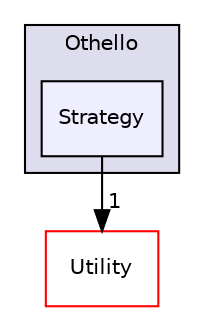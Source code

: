 digraph "/Users/itoutomohiko/Documents/SourceTree/OthelloTest/Othello/Strategy" {
  compound=true
  node [ fontsize="10", fontname="Helvetica"];
  edge [ labelfontsize="10", labelfontname="Helvetica"];
  subgraph clusterdir_e036d5bcb7286741379924190fa1a3a0 {
    graph [ bgcolor="#ddddee", pencolor="black", label="Othello" fontname="Helvetica", fontsize="10", URL="dir_e036d5bcb7286741379924190fa1a3a0.html"]
  dir_481956d4e67753b5bdef1daba9617c13 [shape=box, label="Strategy", style="filled", fillcolor="#eeeeff", pencolor="black", URL="dir_481956d4e67753b5bdef1daba9617c13.html"];
  }
  dir_efb4715db9a71e22aea1c5cec602224d [shape=box label="Utility" fillcolor="white" style="filled" color="red" URL="dir_efb4715db9a71e22aea1c5cec602224d.html"];
  dir_481956d4e67753b5bdef1daba9617c13->dir_efb4715db9a71e22aea1c5cec602224d [headlabel="1", labeldistance=1.5 headhref="dir_000004_000005.html"];
}

